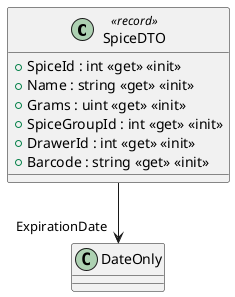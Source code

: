 @startuml
class SpiceDTO <<record>> {
    + SpiceId : int <<get>> <<init>>
    + Name : string <<get>> <<init>>
    + Grams : uint <<get>> <<init>>
    + SpiceGroupId : int <<get>> <<init>>
    + DrawerId : int <<get>> <<init>>
    + Barcode : string <<get>> <<init>>
}
SpiceDTO --> "ExpirationDate" DateOnly
@enduml
